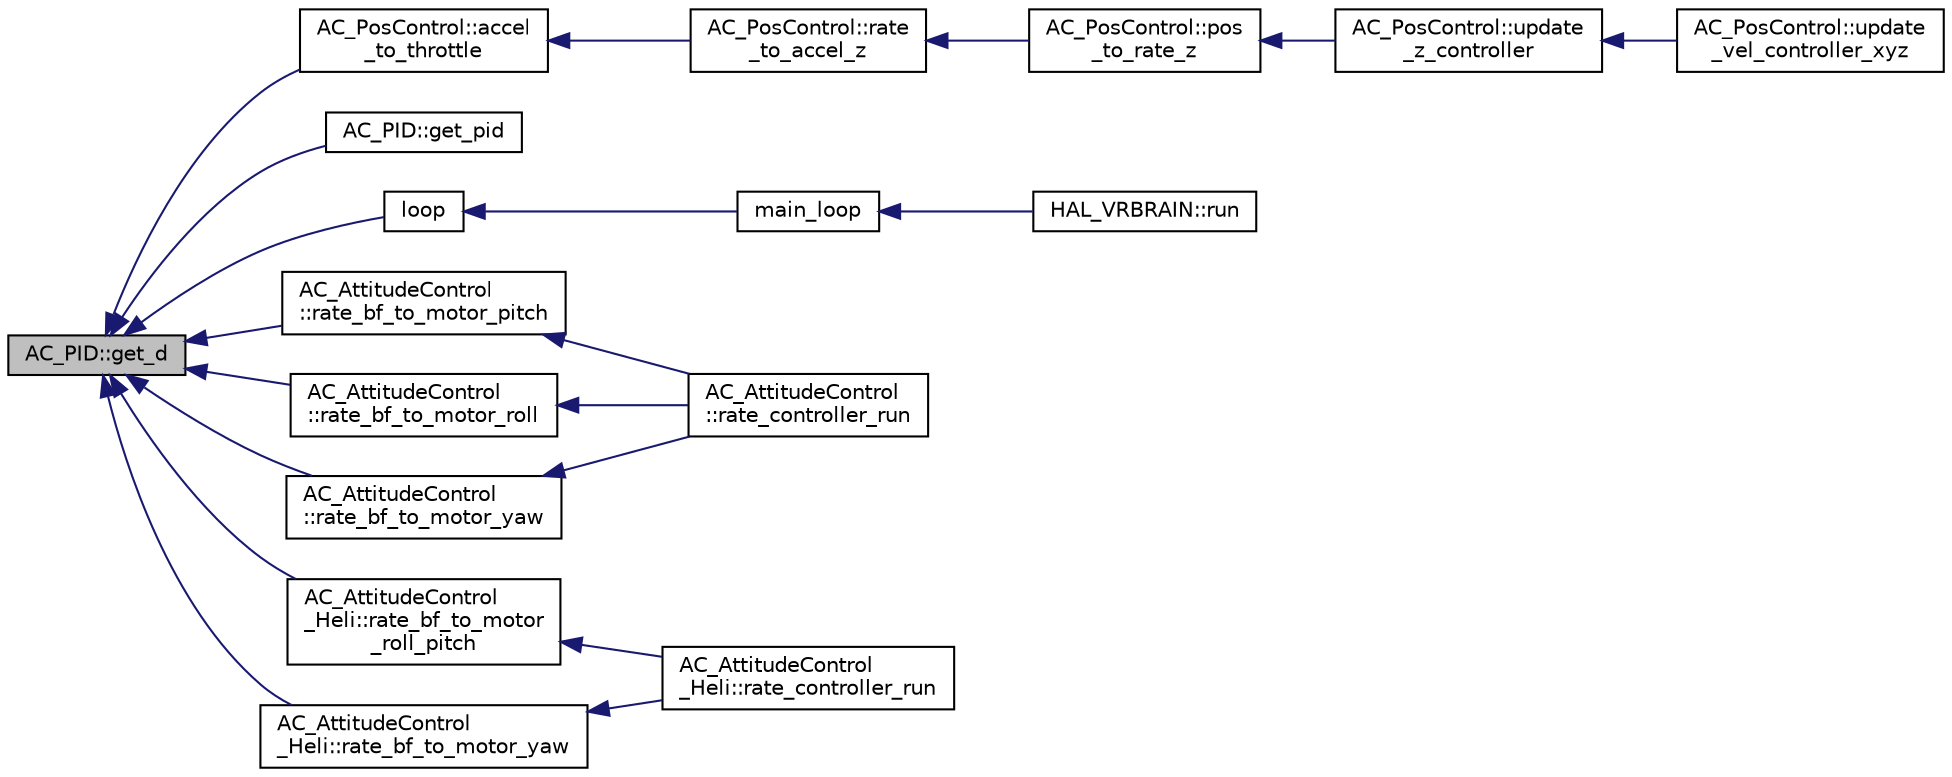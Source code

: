 digraph "AC_PID::get_d"
{
 // INTERACTIVE_SVG=YES
  edge [fontname="Helvetica",fontsize="10",labelfontname="Helvetica",labelfontsize="10"];
  node [fontname="Helvetica",fontsize="10",shape=record];
  rankdir="LR";
  Node1 [label="AC_PID::get_d",height=0.2,width=0.4,color="black", fillcolor="grey75", style="filled", fontcolor="black"];
  Node1 -> Node2 [dir="back",color="midnightblue",fontsize="10",style="solid",fontname="Helvetica"];
  Node2 [label="AC_PosControl::accel\l_to_throttle",height=0.2,width=0.4,color="black", fillcolor="white", style="filled",URL="$classAC__PosControl.html#a326002cec926ea659f8c06273c09513c"];
  Node2 -> Node3 [dir="back",color="midnightblue",fontsize="10",style="solid",fontname="Helvetica"];
  Node3 [label="AC_PosControl::rate\l_to_accel_z",height=0.2,width=0.4,color="black", fillcolor="white", style="filled",URL="$classAC__PosControl.html#a7f2e50bce46c82e024fb47a288b2ffb2"];
  Node3 -> Node4 [dir="back",color="midnightblue",fontsize="10",style="solid",fontname="Helvetica"];
  Node4 [label="AC_PosControl::pos\l_to_rate_z",height=0.2,width=0.4,color="black", fillcolor="white", style="filled",URL="$classAC__PosControl.html#adaf1679fb65c1bef02180409dcd96cad"];
  Node4 -> Node5 [dir="back",color="midnightblue",fontsize="10",style="solid",fontname="Helvetica"];
  Node5 [label="AC_PosControl::update\l_z_controller",height=0.2,width=0.4,color="black", fillcolor="white", style="filled",URL="$classAC__PosControl.html#af9c555a3b07ea1420ea28e7333379941",tooltip="update_z_controller - fly to altitude in cm above home "];
  Node5 -> Node6 [dir="back",color="midnightblue",fontsize="10",style="solid",fontname="Helvetica"];
  Node6 [label="AC_PosControl::update\l_vel_controller_xyz",height=0.2,width=0.4,color="black", fillcolor="white", style="filled",URL="$classAC__PosControl.html#ad89eec74ef77005f3f5c449da98ad12c"];
  Node1 -> Node7 [dir="back",color="midnightblue",fontsize="10",style="solid",fontname="Helvetica"];
  Node7 [label="AC_PID::get_pid",height=0.2,width=0.4,color="black", fillcolor="white", style="filled",URL="$classAC__PID.html#a6df71a6aba42eadd3ffb61b5264ffed2"];
  Node1 -> Node8 [dir="back",color="midnightblue",fontsize="10",style="solid",fontname="Helvetica"];
  Node8 [label="loop",height=0.2,width=0.4,color="black", fillcolor="white", style="filled",URL="$AC__PID__test_8cpp.html#afe461d27b9c48d5921c00d521181f12f"];
  Node8 -> Node9 [dir="back",color="midnightblue",fontsize="10",style="solid",fontname="Helvetica"];
  Node9 [label="main_loop",height=0.2,width=0.4,color="black", fillcolor="white", style="filled",URL="$HAL__VRBRAIN__Class_8cpp.html#a9bd6e6ad19a651d2c83ab3edb8d51924"];
  Node9 -> Node10 [dir="back",color="midnightblue",fontsize="10",style="solid",fontname="Helvetica"];
  Node10 [label="HAL_VRBRAIN::run",height=0.2,width=0.4,color="black", fillcolor="white", style="filled",URL="$classHAL__VRBRAIN.html#a064bee28bd90473b00c8ee405cdac765"];
  Node1 -> Node11 [dir="back",color="midnightblue",fontsize="10",style="solid",fontname="Helvetica"];
  Node11 [label="AC_AttitudeControl\l::rate_bf_to_motor_pitch",height=0.2,width=0.4,color="black", fillcolor="white", style="filled",URL="$classAC__AttitudeControl.html#a56c2344dd636bf31c186ab5736eb09f3"];
  Node11 -> Node12 [dir="back",color="midnightblue",fontsize="10",style="solid",fontname="Helvetica"];
  Node12 [label="AC_AttitudeControl\l::rate_controller_run",height=0.2,width=0.4,color="black", fillcolor="white", style="filled",URL="$classAC__AttitudeControl.html#a1c2565af20755e769d3bd9d1a9de826d"];
  Node1 -> Node13 [dir="back",color="midnightblue",fontsize="10",style="solid",fontname="Helvetica"];
  Node13 [label="AC_AttitudeControl\l::rate_bf_to_motor_roll",height=0.2,width=0.4,color="black", fillcolor="white", style="filled",URL="$classAC__AttitudeControl.html#a83a7761cd990d39a8941e93aaf3fe295"];
  Node13 -> Node12 [dir="back",color="midnightblue",fontsize="10",style="solid",fontname="Helvetica"];
  Node1 -> Node14 [dir="back",color="midnightblue",fontsize="10",style="solid",fontname="Helvetica"];
  Node14 [label="AC_AttitudeControl\l_Heli::rate_bf_to_motor\l_roll_pitch",height=0.2,width=0.4,color="black", fillcolor="white", style="filled",URL="$classAC__AttitudeControl__Heli.html#a29ff02c0f413c83ac91a47f2adfab773"];
  Node14 -> Node15 [dir="back",color="midnightblue",fontsize="10",style="solid",fontname="Helvetica"];
  Node15 [label="AC_AttitudeControl\l_Heli::rate_controller_run",height=0.2,width=0.4,color="black", fillcolor="white", style="filled",URL="$classAC__AttitudeControl__Heli.html#a38cb1684d4155d8f1f319d7385d3f2c6"];
  Node1 -> Node16 [dir="back",color="midnightblue",fontsize="10",style="solid",fontname="Helvetica"];
  Node16 [label="AC_AttitudeControl\l_Heli::rate_bf_to_motor_yaw",height=0.2,width=0.4,color="black", fillcolor="white", style="filled",URL="$classAC__AttitudeControl__Heli.html#a42aebc8b52e6138b8473a49b4b7328b3"];
  Node16 -> Node15 [dir="back",color="midnightblue",fontsize="10",style="solid",fontname="Helvetica"];
  Node1 -> Node17 [dir="back",color="midnightblue",fontsize="10",style="solid",fontname="Helvetica"];
  Node17 [label="AC_AttitudeControl\l::rate_bf_to_motor_yaw",height=0.2,width=0.4,color="black", fillcolor="white", style="filled",URL="$classAC__AttitudeControl.html#a76b777e788ccde85d2ec713f6a23028f"];
  Node17 -> Node12 [dir="back",color="midnightblue",fontsize="10",style="solid",fontname="Helvetica"];
}
